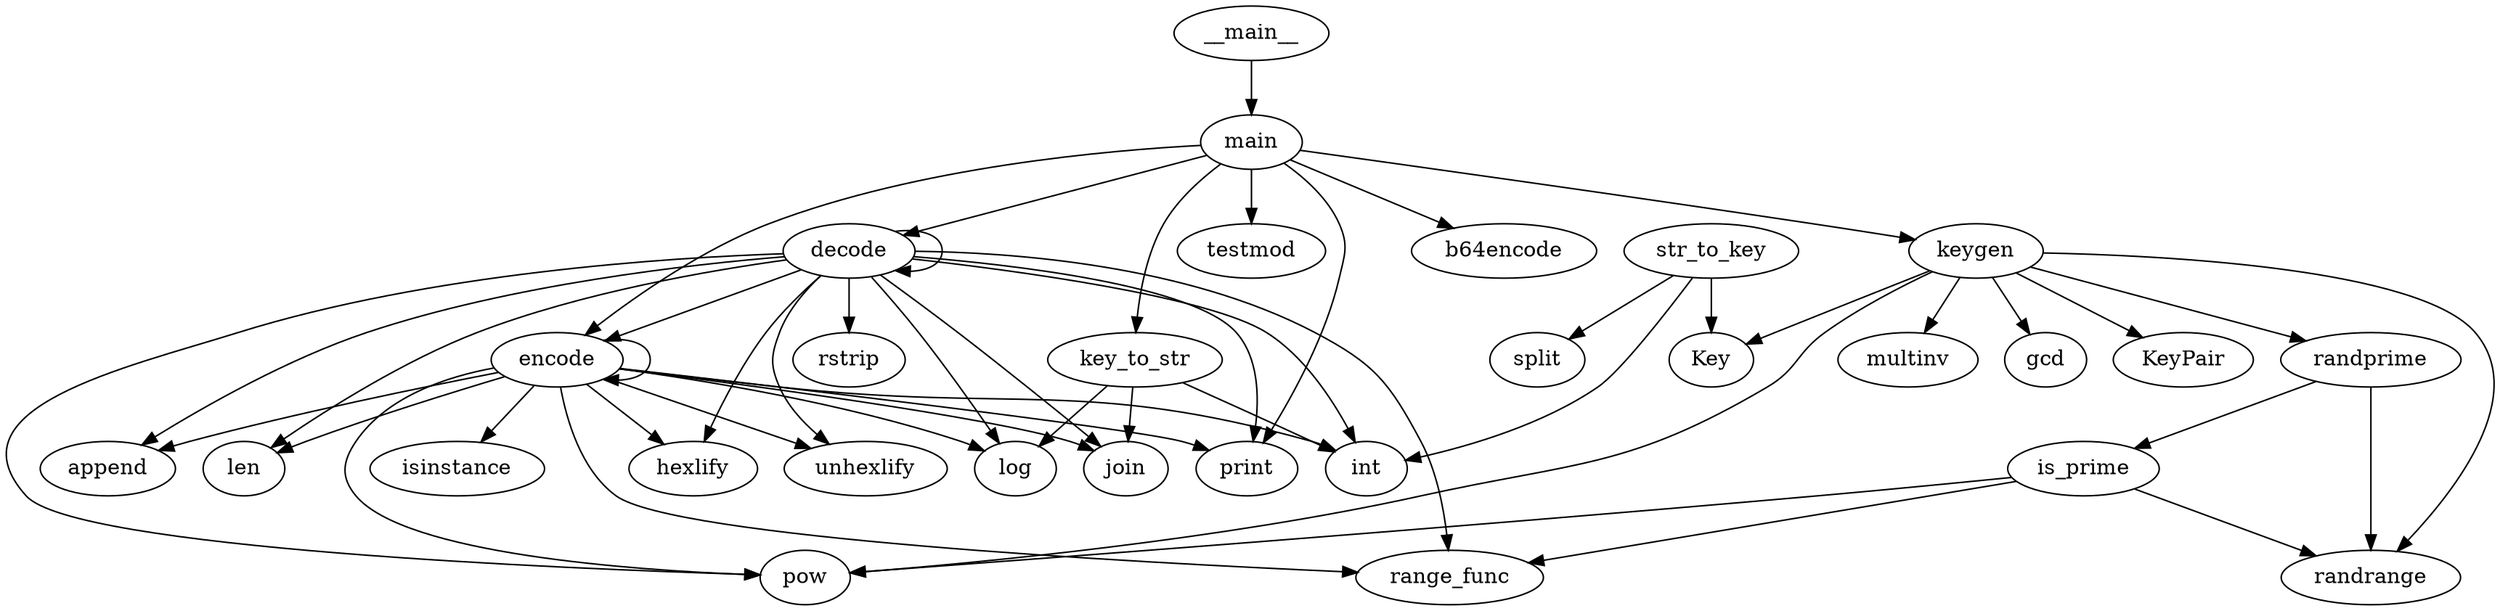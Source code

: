 digraph  {
is_prime;
range_func;
randrange;
pow;
randprime;
multinv;
keygen;
gcd;
KeyPair;
Key;
encode;
int;
log;
isinstance;
len;
hexlify;
unhexlify;
print;
append;
join;
decode;
rstrip;
key_to_str;
str_to_key;
split;
main;
testmod;
b64encode;
__main__;
is_prime -> range_func;
is_prime -> randrange;
is_prime -> pow;
randprime -> is_prime;
randprime -> randrange;
keygen -> randprime;
keygen -> randrange;
keygen -> gcd;
keygen -> multinv;
keygen -> pow;
keygen -> KeyPair;
keygen -> Key;
encode -> int;
encode -> log;
encode -> isinstance;
encode -> encode;
encode -> range_func;
encode -> len;
encode -> hexlify;
encode -> pow;
encode -> unhexlify;
encode -> print;
encode -> append;
encode -> join;
decode -> int;
decode -> log;
decode -> range_func;
decode -> len;
decode -> hexlify;
decode -> pow;
decode -> unhexlify;
decode -> encode;
decode -> print;
decode -> append;
decode -> decode;
decode -> rstrip;
decode -> join;
key_to_str -> join;
key_to_str -> int;
key_to_str -> log;
str_to_key -> Key;
str_to_key -> int;
str_to_key -> split;
main -> print;
main -> testmod;
main -> keygen;
main -> encode;
main -> decode;
main -> b64encode;
main -> key_to_str;
__main__ -> main;
}

